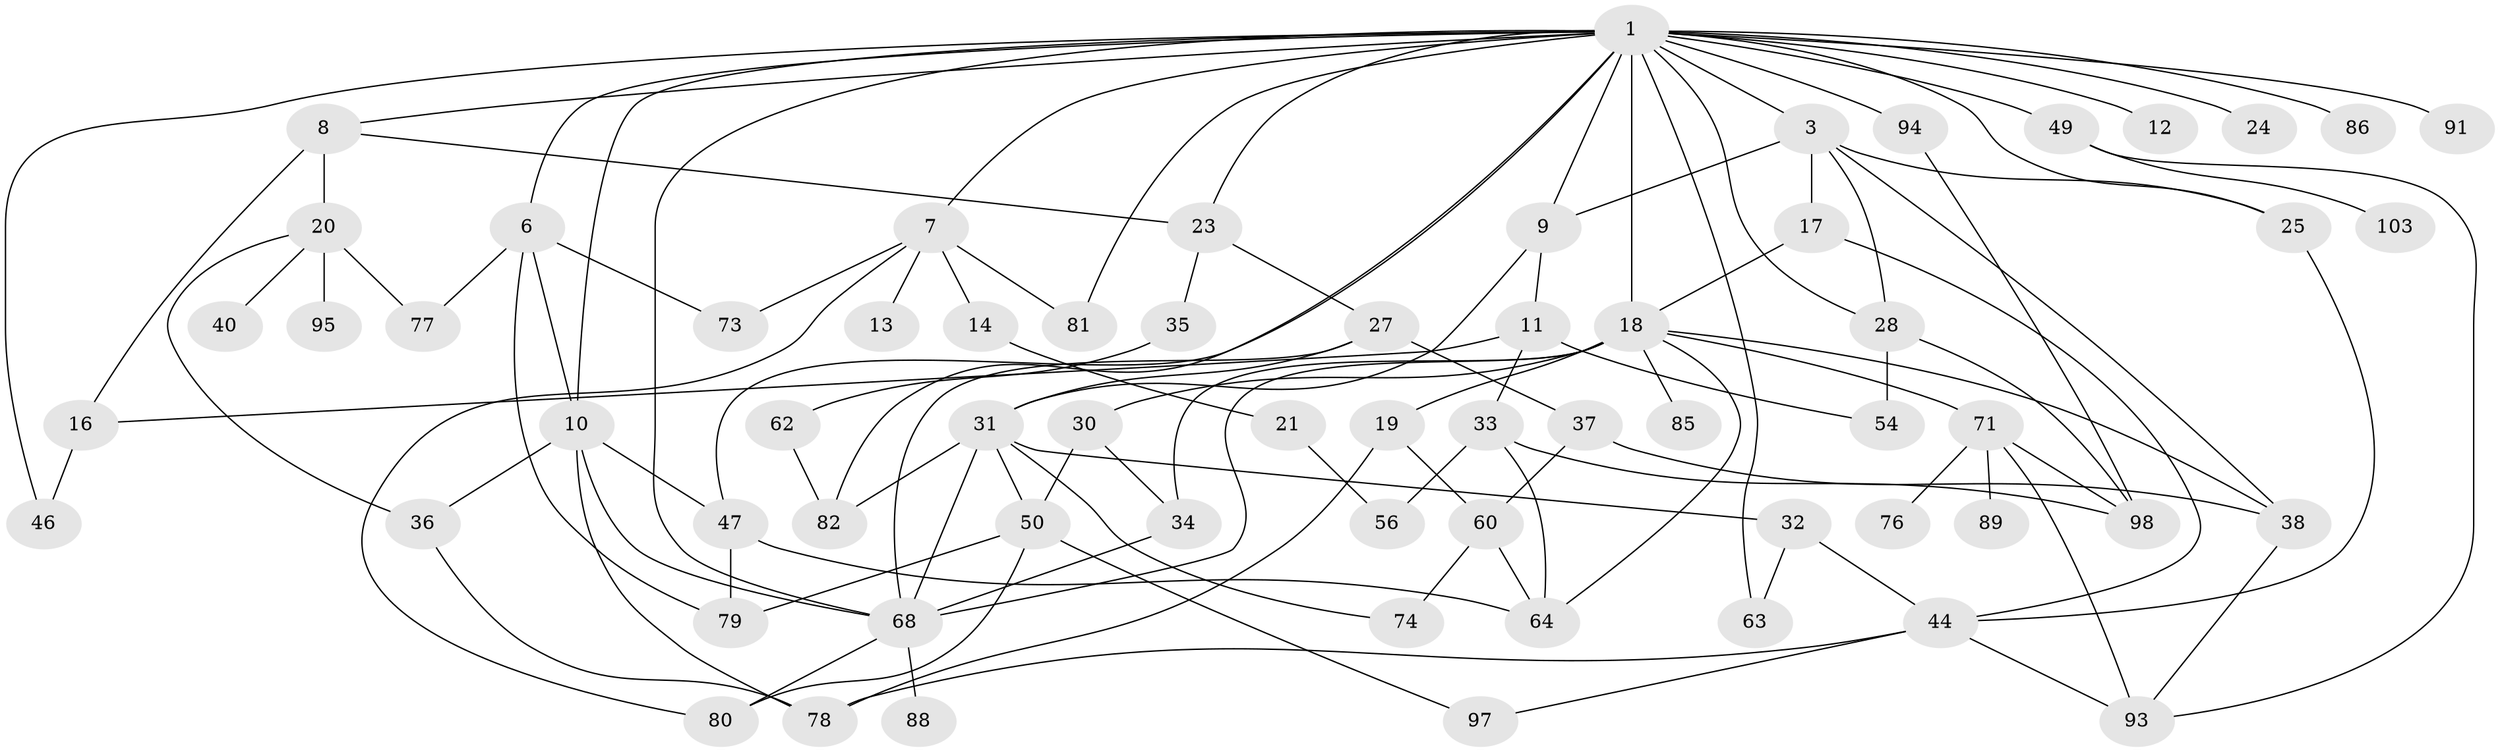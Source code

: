 // original degree distribution, {4: 0.22935779816513763, 8: 0.009174311926605505, 6: 0.05504587155963303, 2: 0.21100917431192662, 7: 0.027522935779816515, 3: 0.24770642201834864, 1: 0.2018348623853211, 5: 0.01834862385321101}
// Generated by graph-tools (version 1.1) at 2025/16/03/04/25 18:16:53]
// undirected, 65 vertices, 113 edges
graph export_dot {
graph [start="1"]
  node [color=gray90,style=filled];
  1 [super="+5+2+4"];
  3;
  6 [super="+15"];
  7;
  8 [super="+57"];
  9;
  10 [super="+75"];
  11;
  12;
  13;
  14 [super="+104"];
  16;
  17 [super="+87"];
  18 [super="+67+26+83"];
  19;
  20 [super="+29"];
  21 [super="+45"];
  23;
  24;
  25 [super="+66"];
  27;
  28 [super="+48+84"];
  30;
  31 [super="+42+43+39"];
  32;
  33 [super="+61"];
  34;
  35;
  36 [super="+106+96"];
  37 [super="+108"];
  38 [super="+59"];
  40;
  44 [super="+55+92"];
  46 [super="+51+100"];
  47;
  49;
  50 [super="+69+58+99"];
  54;
  56 [super="+107"];
  60;
  62;
  63;
  64;
  68 [super="+101+72+70"];
  71;
  73;
  74;
  76;
  77;
  78;
  79;
  80;
  81;
  82;
  85;
  86;
  88;
  89;
  91;
  93;
  94;
  95;
  97;
  98;
  103;
  1 -- 25;
  1 -- 18 [weight=3];
  1 -- 68;
  1 -- 7;
  1 -- 24;
  1 -- 12;
  1 -- 3;
  1 -- 6;
  1 -- 8;
  1 -- 9;
  1 -- 10;
  1 -- 46;
  1 -- 47;
  1 -- 86;
  1 -- 91;
  1 -- 28;
  1 -- 94;
  1 -- 81;
  1 -- 82;
  1 -- 49;
  1 -- 23;
  1 -- 63;
  3 -- 9;
  3 -- 17;
  3 -- 28;
  3 -- 38;
  3 -- 25;
  6 -- 10;
  6 -- 73;
  6 -- 77;
  6 -- 79;
  7 -- 13;
  7 -- 14;
  7 -- 81;
  7 -- 73;
  7 -- 80;
  8 -- 20 [weight=2];
  8 -- 23;
  8 -- 16;
  9 -- 11;
  9 -- 31;
  10 -- 36;
  10 -- 78;
  10 -- 47;
  10 -- 68;
  11 -- 16;
  11 -- 33;
  11 -- 54;
  14 -- 21;
  16 -- 46;
  17 -- 44;
  17 -- 18 [weight=2];
  18 -- 19;
  18 -- 30;
  18 -- 34;
  18 -- 64;
  18 -- 85;
  18 -- 71;
  18 -- 68;
  18 -- 38;
  19 -- 60;
  19 -- 78;
  20 -- 40;
  20 -- 36;
  20 -- 77;
  20 -- 95;
  21 -- 56;
  23 -- 27;
  23 -- 35;
  25 -- 44;
  27 -- 37;
  27 -- 68;
  27 -- 31;
  28 -- 98;
  28 -- 54 [weight=2];
  30 -- 34;
  30 -- 50;
  31 -- 32;
  31 -- 74;
  31 -- 82;
  31 -- 68;
  31 -- 50;
  32 -- 63;
  32 -- 44;
  33 -- 56;
  33 -- 64;
  33 -- 98;
  34 -- 68;
  35 -- 62;
  36 -- 78;
  37 -- 38;
  37 -- 60;
  38 -- 93;
  44 -- 97;
  44 -- 93;
  44 -- 78;
  47 -- 79;
  47 -- 64;
  49 -- 103;
  49 -- 93;
  50 -- 80;
  50 -- 97;
  50 -- 79;
  60 -- 64;
  60 -- 74;
  62 -- 82;
  68 -- 80;
  68 -- 88;
  71 -- 76;
  71 -- 89;
  71 -- 93;
  71 -- 98;
  94 -- 98;
}
